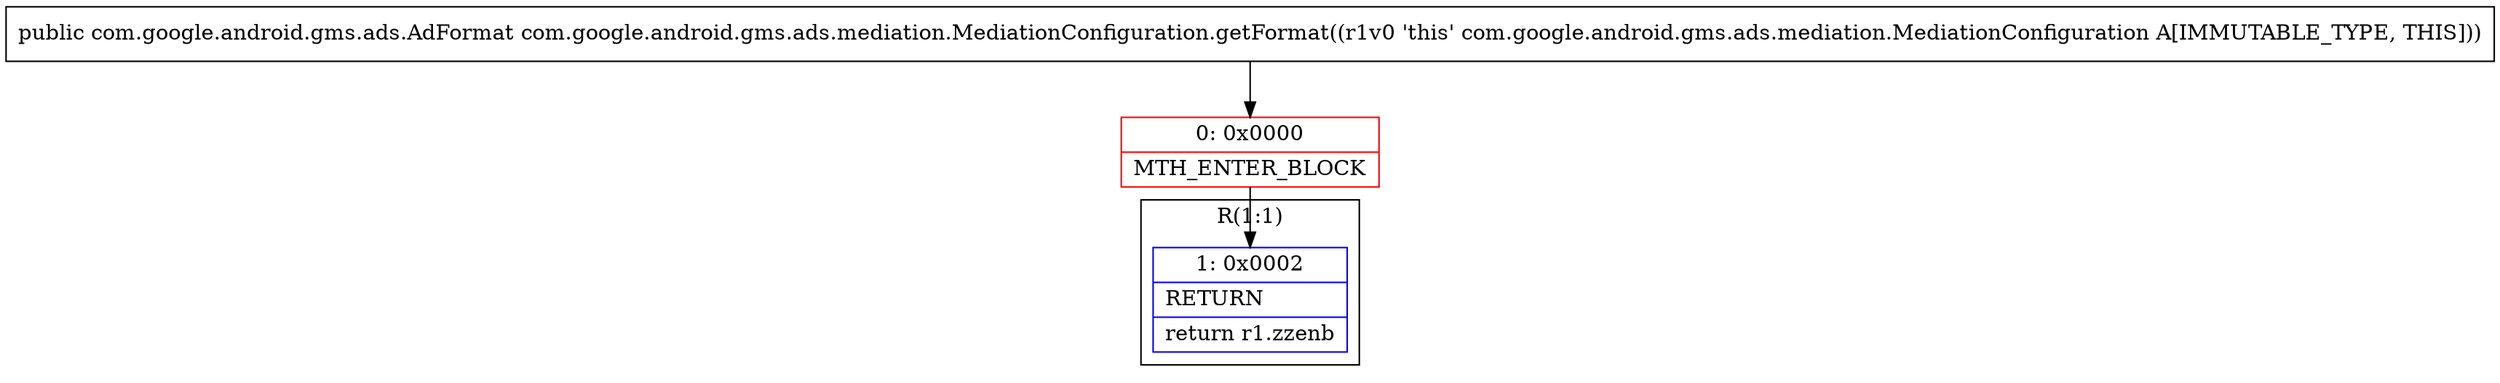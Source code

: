 digraph "CFG forcom.google.android.gms.ads.mediation.MediationConfiguration.getFormat()Lcom\/google\/android\/gms\/ads\/AdFormat;" {
subgraph cluster_Region_433042509 {
label = "R(1:1)";
node [shape=record,color=blue];
Node_1 [shape=record,label="{1\:\ 0x0002|RETURN\l|return r1.zzenb\l}"];
}
Node_0 [shape=record,color=red,label="{0\:\ 0x0000|MTH_ENTER_BLOCK\l}"];
MethodNode[shape=record,label="{public com.google.android.gms.ads.AdFormat com.google.android.gms.ads.mediation.MediationConfiguration.getFormat((r1v0 'this' com.google.android.gms.ads.mediation.MediationConfiguration A[IMMUTABLE_TYPE, THIS])) }"];
MethodNode -> Node_0;
Node_0 -> Node_1;
}

